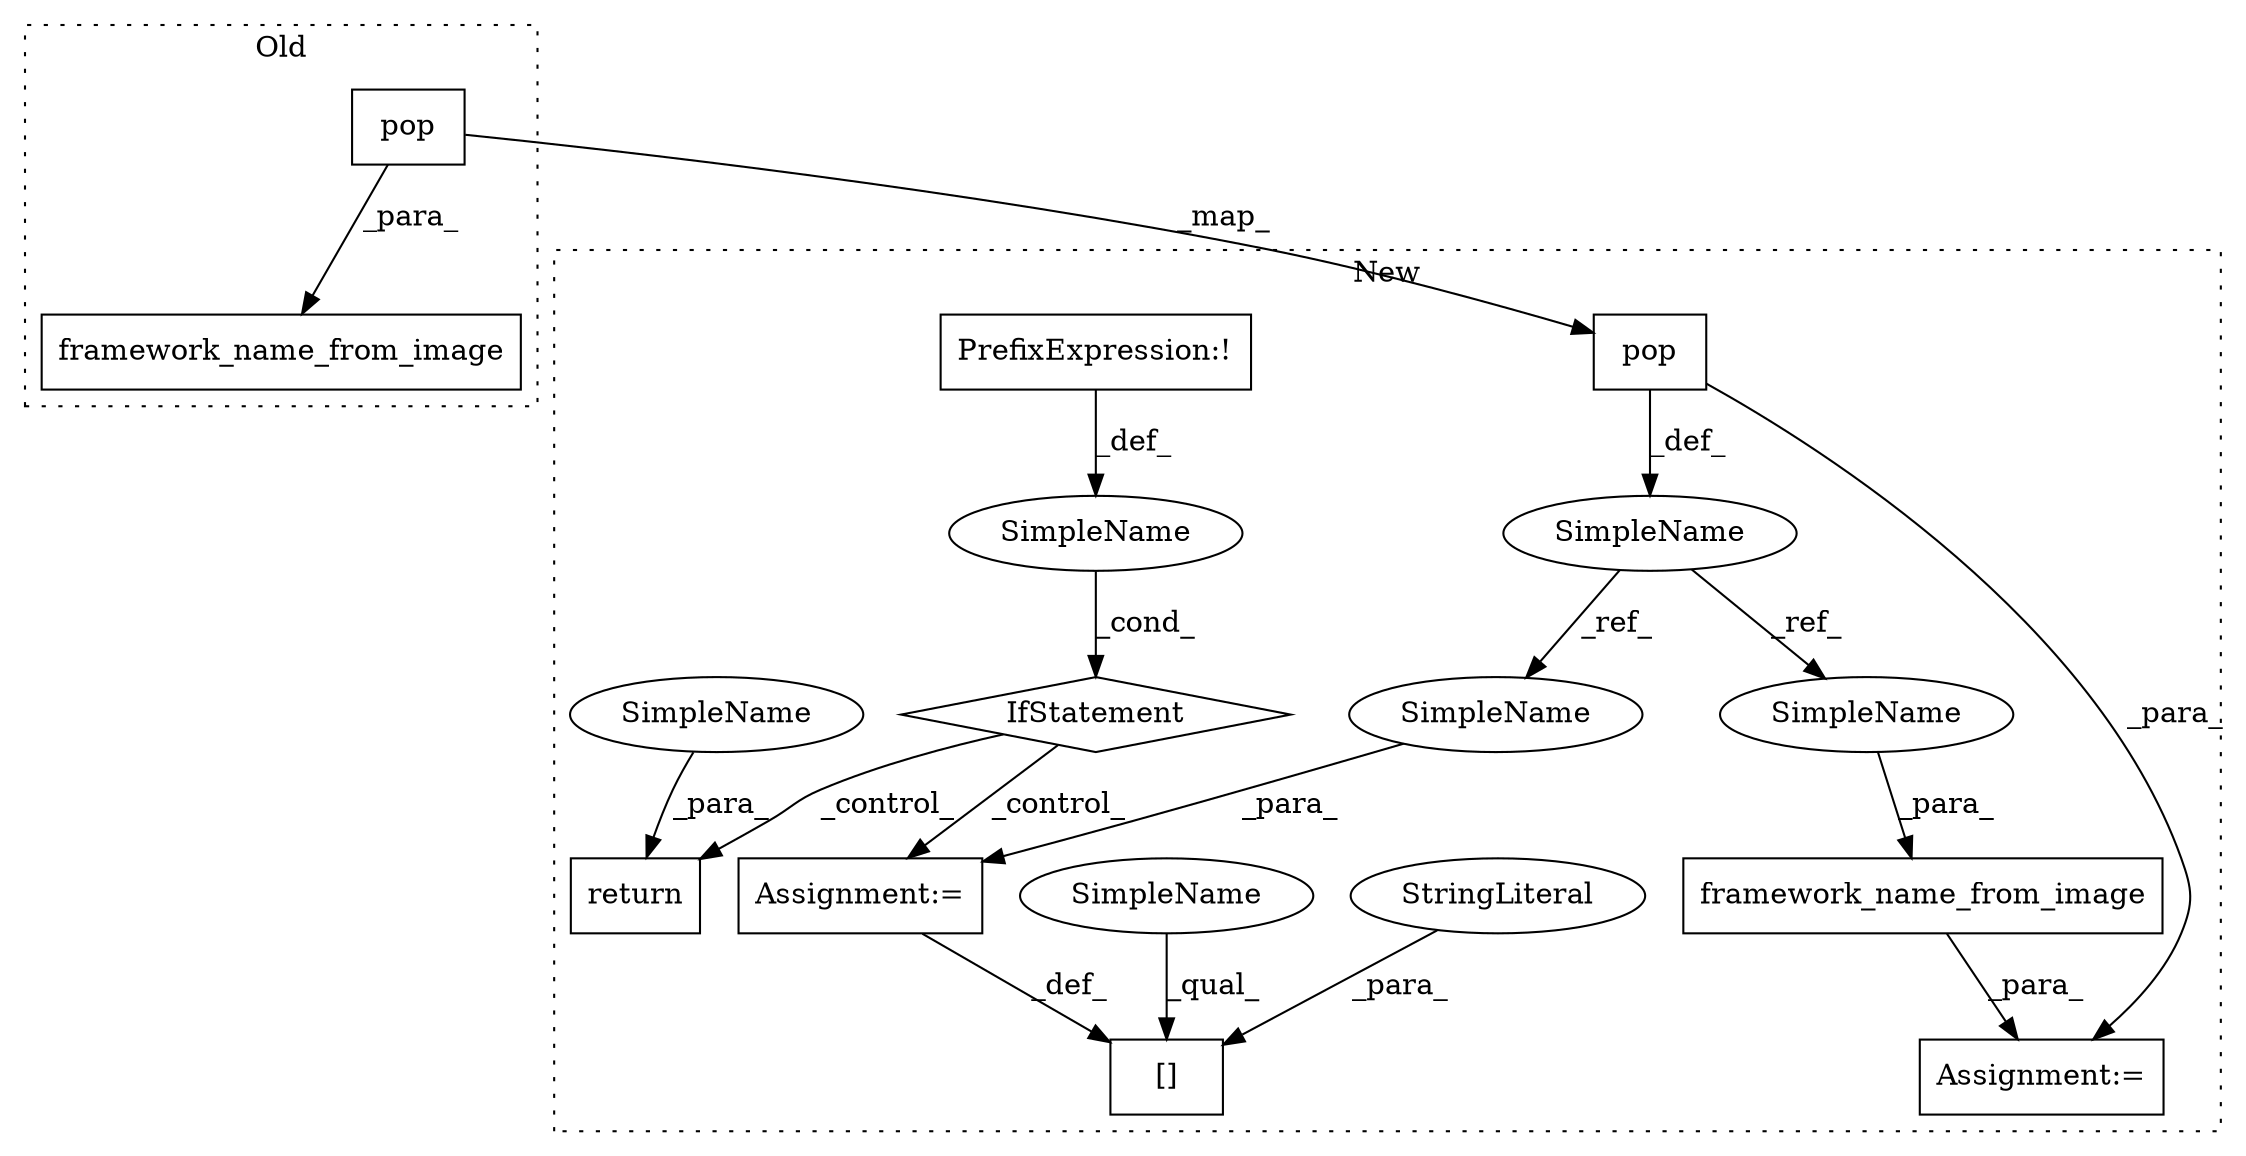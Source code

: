 digraph G {
subgraph cluster0 {
1 [label="framework_name_from_image" a="32" s="1516,1566" l="26,1" shape="box"];
4 [label="pop" a="32" s="1554,1565" l="4,1" shape="box"];
label = "Old";
style="dotted";
}
subgraph cluster1 {
2 [label="[]" a="2" s="1437,1461" l="12,1" shape="box"];
3 [label="pop" a="32" s="1297,1308" l="4,1" shape="box"];
5 [label="Assignment:=" a="7" s="1462" l="1" shape="box"];
6 [label="PrefixExpression:!" a="38" s="1417" l="1" shape="box"];
7 [label="SimpleName" a="42" s="1274" l="10" shape="ellipse"];
8 [label="framework_name_from_image" a="32" s="1370,1406" l="26,1" shape="box"];
9 [label="SimpleName" a="42" s="" l="" shape="ellipse"];
10 [label="IfStatement" a="25" s="1413,1427" l="4,2" shape="diamond"];
11 [label="Assignment:=" a="7" s="1368" l="2" shape="box"];
12 [label="StringLiteral" a="45" s="1449" l="12" shape="ellipse"];
13 [label="return" a="41" s="1481" l="7" shape="box"];
14 [label="SimpleName" a="42" s="1463" l="10" shape="ellipse"];
15 [label="SimpleName" a="42" s="1396" l="10" shape="ellipse"];
16 [label="SimpleName" a="42" s="1437" l="11" shape="ellipse"];
17 [label="SimpleName" a="42" s="1488" l="11" shape="ellipse"];
label = "New";
style="dotted";
}
3 -> 11 [label="_para_"];
3 -> 7 [label="_def_"];
4 -> 3 [label="_map_"];
4 -> 1 [label="_para_"];
5 -> 2 [label="_def_"];
6 -> 9 [label="_def_"];
7 -> 15 [label="_ref_"];
7 -> 14 [label="_ref_"];
8 -> 11 [label="_para_"];
9 -> 10 [label="_cond_"];
10 -> 13 [label="_control_"];
10 -> 5 [label="_control_"];
12 -> 2 [label="_para_"];
14 -> 5 [label="_para_"];
15 -> 8 [label="_para_"];
16 -> 2 [label="_qual_"];
17 -> 13 [label="_para_"];
}